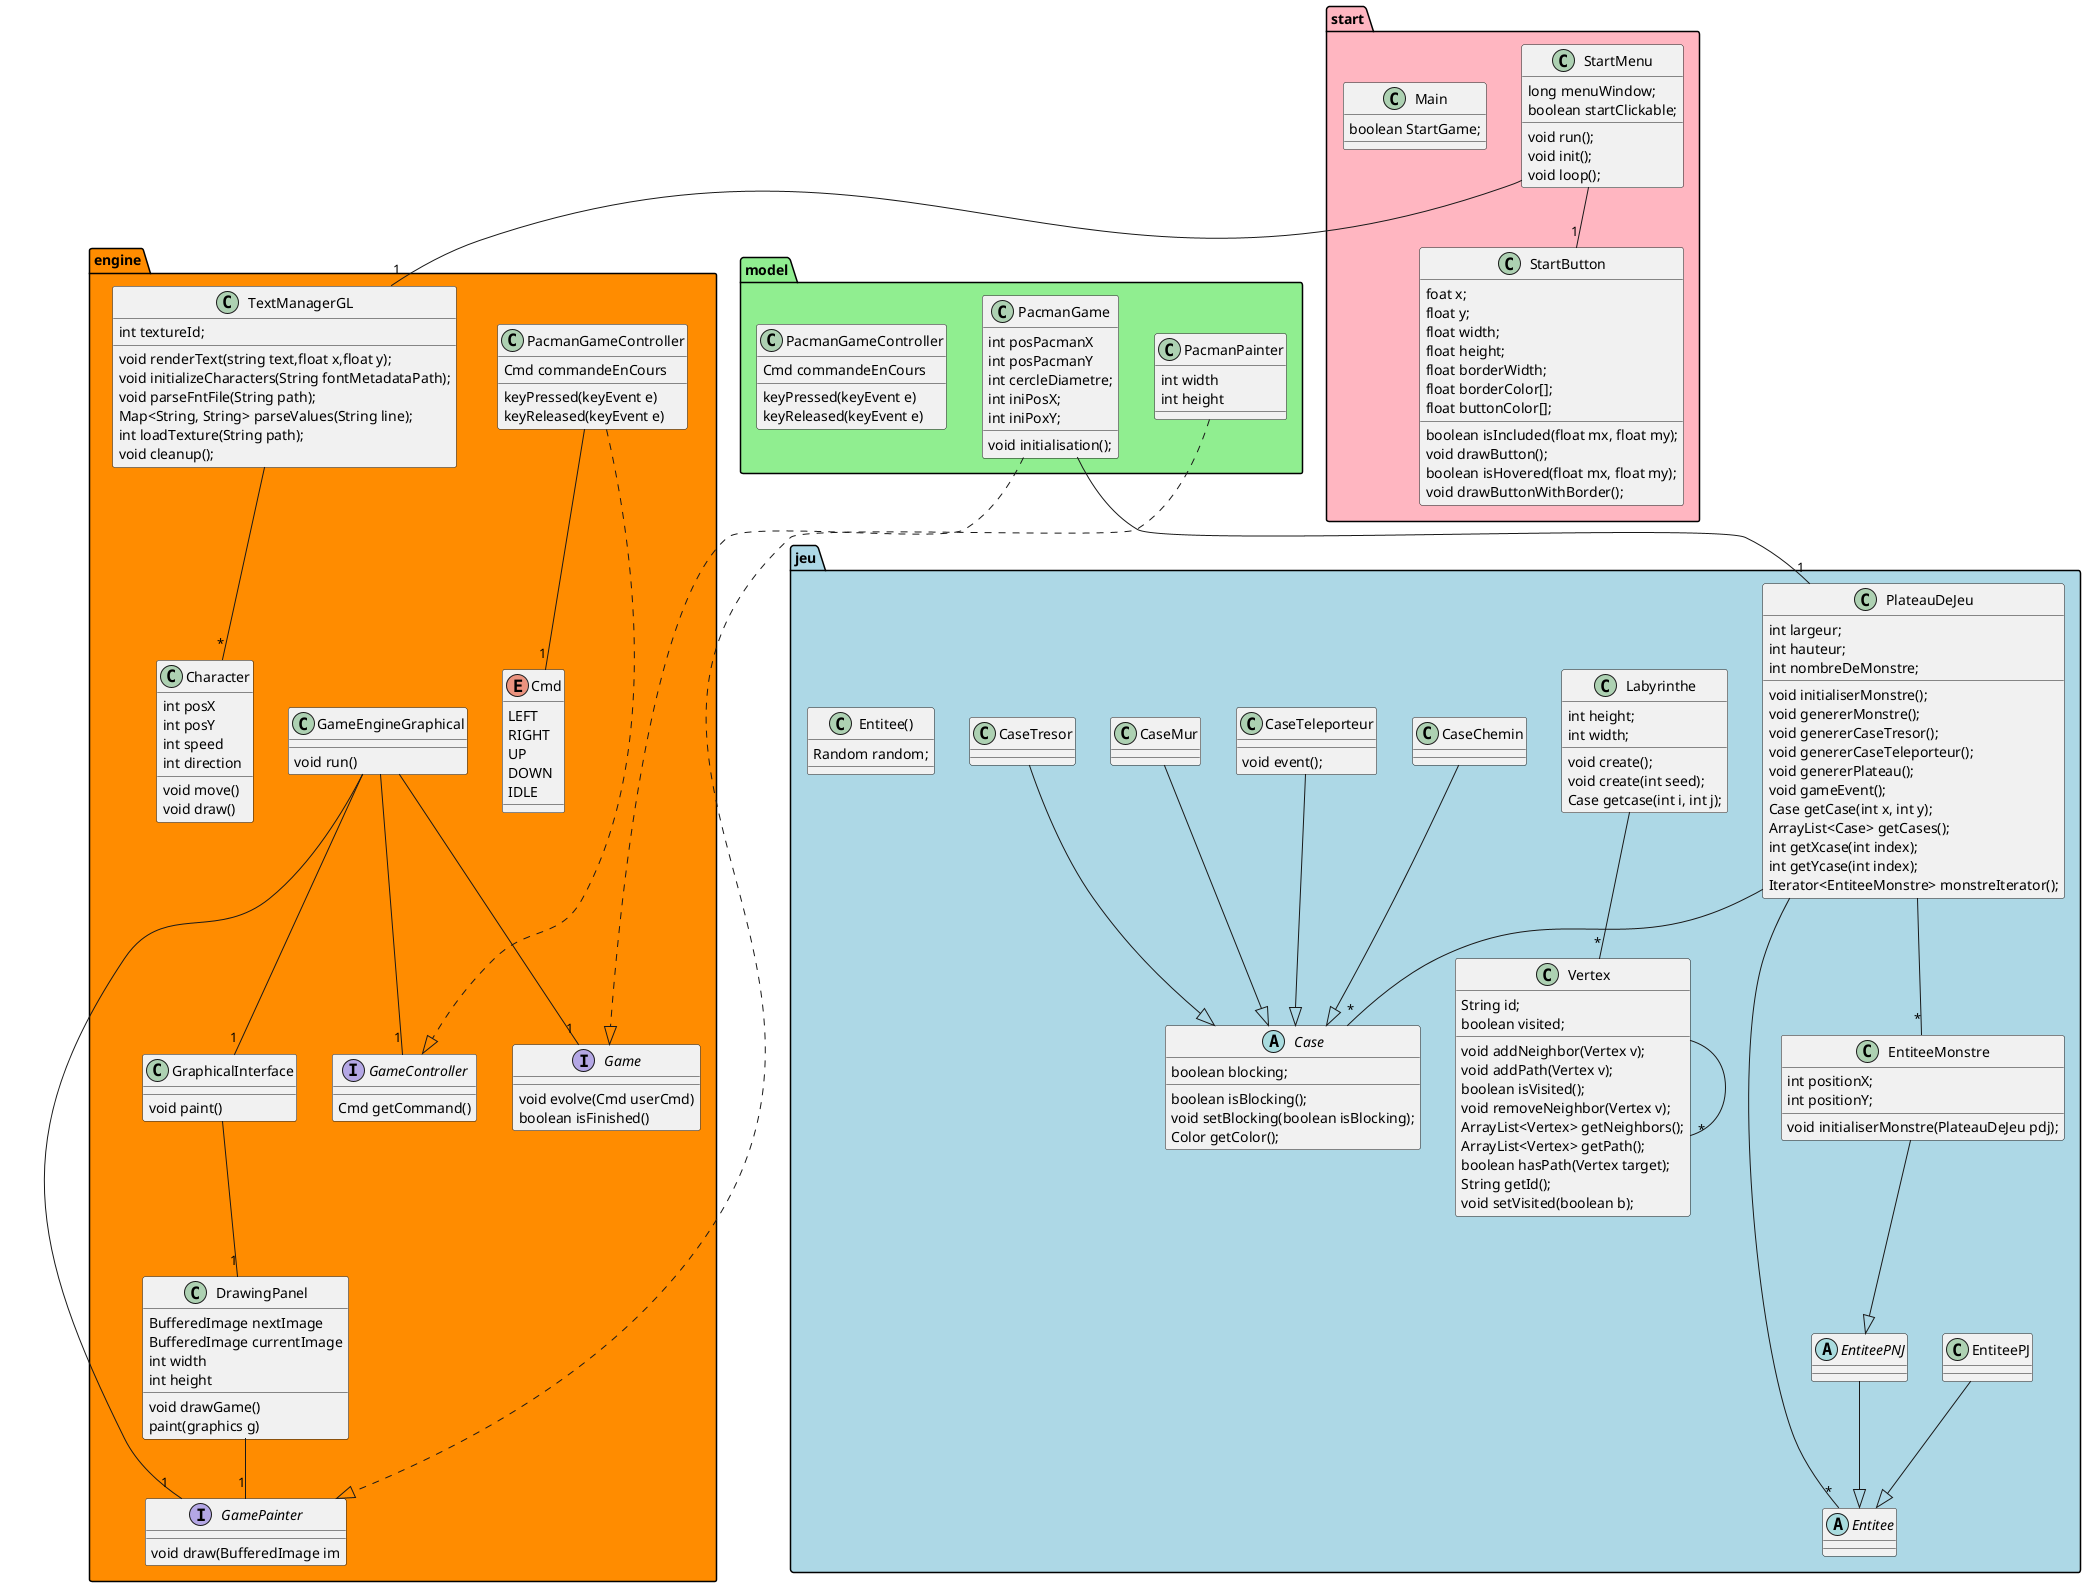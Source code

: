 @startuml

package jeu #LightBlue{
    class CaseMur
    abstract class Entitee
    class EntiteePJ
    abstract class EntiteePNJ
    
    class PlateauDeJeu{
        int largeur;
        int hauteur;
        int nombreDeMonstre;
        void initialiserMonstre();
        void genererMonstre();
        void genererCaseTresor();
        void genererCaseTeleporteur();
        void genererPlateau();
        void gameEvent();
        Case getCase(int x, int y);
        ArrayList<Case> getCases();
        int getXcase(int index);
        int getYcase(int index);
        Iterator<EntiteeMonstre> monstreIterator();
    }

    class Vertex{
        String id;
        boolean visited;
        void addNeighbor(Vertex v);
        void addPath(Vertex v);
        boolean isVisited();
        void removeNeighbor(Vertex v);
        ArrayList<Vertex> getNeighbors();
        ArrayList<Vertex> getPath();
        boolean hasPath(Vertex target);
        String getId();
        void setVisited(boolean b);
    }

    class Labyrinthe{
        int height;
        int width;
        void create();
        void create(int seed);
        Case getcase(int i, int j);
    }

    abstract class Case{
       boolean blocking;
       boolean isBlocking();
       void setBlocking(boolean isBlocking);
       Color getColor();
    }
    
    class CaseTresor{
    }

    class CaseMur{
    }

    class CaseChemin{
    }

    class CaseTeleporteur{
        void event();
    }
    
    class Entitee(){
        Random random;
    }
    
    class EntiteeMonstre{
        int positionX;
        int positionY;
        void initialiserMonstre(PlateauDeJeu pdj);
    }


    CaseTeleporteur --|> Case
    CaseTresor --|> Case
    CaseMur --|> Case
    CaseChemin --|> Case
    EntiteePNJ --|> Entitee
    EntiteeMonstre --|> EntiteePNJ
    EntiteePJ --|> Entitee

    PlateauDeJeu --"*" Case
    PlateauDeJeu --"*" Entitee
    PlateauDeJeu --"*" EntiteeMonstre
    Labyrinthe --"*" Vertex
    Vertex --"*" Vertex
}

package model #LightGreen{
    class PacmanGame{
        int posPacmanX
        int posPacmanY
        int cercleDiametre;
        int iniPosX;
        int iniPoxY;
        void initialisation();
    }
    
    class PacmanPainter{
        int width
        int height
    }

    class PacmanGameController{
        Cmd commandeEnCours
        keyPressed(keyEvent e)
        keyReleased(keyEvent e)
    }
}

package engine #DarkOrange{

    enum Cmd{
      LEFT
      RIGHT
      UP
      DOWN
      IDLE
    }
  
    interface Game{
        void evolve(Cmd userCmd)
        boolean isFinished()
    }


    interface GameController{
        Cmd getCommand()
    }

    class PacmanGameController{
        Cmd commandeEnCours
        keyPressed(keyEvent e)
        keyReleased(keyEvent e)
    }

    interface GamePainter{
        void draw(BufferedImage im
    }

    
    class DrawingPanel{
        BufferedImage nextImage
        BufferedImage currentImage
        int width
        int height
        void drawGame()
        paint(graphics g)
    }

    class GraphicalInterface{
        void paint()
    }

    class GameEngineGraphical{
        void run()
    }

    class Character{
        int posX
        int posY
        int speed
        int direction
        void move()
        void draw()
    }

    class TextManagerGL{
        int textureId;
        void renderText(string text,float x,float y);
        void initializeCharacters(String fontMetadataPath);
        void parseFntFile(String path);
        Map<String, String> parseValues(String line);
        int loadTexture(String path);
        void cleanup();
    }
    
    
    TextManagerGL --"*" Character
    PacmanGame -.-|> Game
    PacmanGameController -.-|> GameController
    PacmanPainter -.-|> GamePainter
    PacmanGameController --"1" Cmd

    DrawingPanel --"1" GamePainter
    GraphicalInterface --"1" DrawingPanel

    GameEngineGraphical --"1" GraphicalInterface
    GameEngineGraphical --"1" Game
    GameEngineGraphical --"1" GameController
    GameEngineGraphical --"1" GamePainter
}

PacmanGame --"1" PlateauDeJeu

package start #LightPink{
    class StartMenu{
        long menuWindow;
        boolean startClickable;
        void run();
        void init();
        void loop();
    }

    class StartButton{
        foat x;
        float y;
        float width;
        float height;
        float borderWidth;
        float borderColor[];
        float buttonColor[];
        boolean isIncluded(float mx, float my);
        void drawButton();
        boolean isHovered(float mx, float my);
        void drawButtonWithBorder();
    }

    class Main{
        boolean StartGame;
    }

    StartMenu --"1" StartButton
    StartMenu --"1" TextManagerGL
}



@enduml
